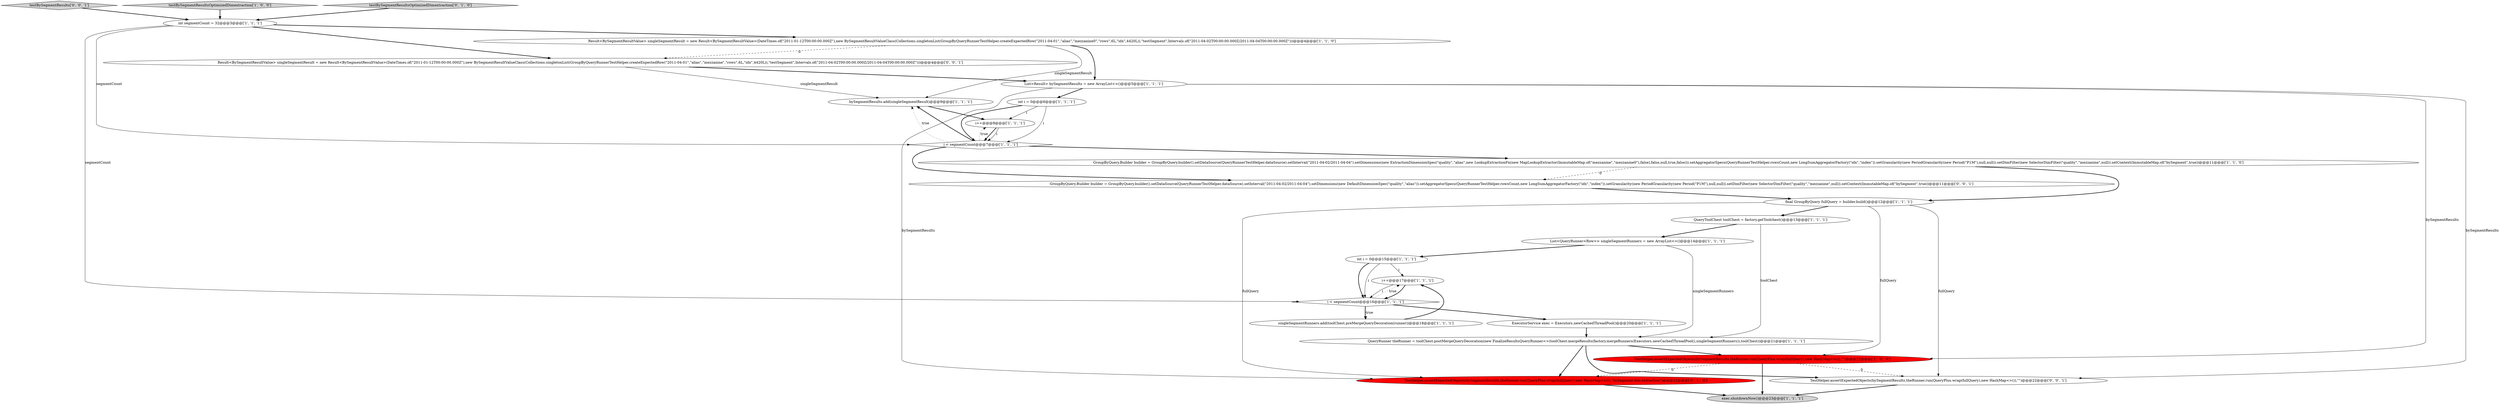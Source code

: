 digraph {
24 [style = filled, label = "testBySegmentResults['0', '0', '1']", fillcolor = lightgray, shape = diamond image = "AAA0AAABBB3BBB"];
25 [style = filled, label = "GroupByQuery.Builder builder = GroupByQuery.builder().setDataSource(QueryRunnerTestHelper.dataSource).setInterval(\"2011-04-02/2011-04-04\").setDimensions(new DefaultDimensionSpec(\"quality\",\"alias\")).setAggregatorSpecs(QueryRunnerTestHelper.rowsCount,new LongSumAggregatorFactory(\"idx\",\"index\")).setGranularity(new PeriodGranularity(new Period(\"P1M\"),null,null)).setDimFilter(new SelectorDimFilter(\"quality\",\"mezzanine\",null)).setContext(ImmutableMap.of(\"bySegment\",true))@@@11@@@['0', '0', '1']", fillcolor = white, shape = ellipse image = "AAA0AAABBB3BBB"];
13 [style = filled, label = "TestHelper.assertExpectedObjects(bySegmentResults,theRunner.run(QueryPlus.wrap(fullQuery),new HashMap<>()),\"\")@@@22@@@['1', '0', '0']", fillcolor = red, shape = ellipse image = "AAA1AAABBB1BBB"];
0 [style = filled, label = "testBySegmentResultsOptimizedDimextraction['1', '0', '0']", fillcolor = lightgray, shape = diamond image = "AAA0AAABBB1BBB"];
10 [style = filled, label = "bySegmentResults.add(singleSegmentResult)@@@9@@@['1', '1', '1']", fillcolor = white, shape = ellipse image = "AAA0AAABBB1BBB"];
11 [style = filled, label = "final GroupByQuery fullQuery = builder.build()@@@12@@@['1', '1', '1']", fillcolor = white, shape = ellipse image = "AAA0AAABBB1BBB"];
21 [style = filled, label = "TestHelper.assertExpectedObjects(bySegmentResults,theRunner.run(QueryPlus.wrap(fullQuery),new HashMap<>()),\"bySegment-dim-extraction\")@@@22@@@['0', '1', '0']", fillcolor = red, shape = ellipse image = "AAA1AAABBB2BBB"];
20 [style = filled, label = "testBySegmentResultsOptimizedDimextraction['0', '1', '0']", fillcolor = lightgray, shape = diamond image = "AAA0AAABBB2BBB"];
9 [style = filled, label = "List<Result> bySegmentResults = new ArrayList<>()@@@5@@@['1', '1', '1']", fillcolor = white, shape = ellipse image = "AAA0AAABBB1BBB"];
3 [style = filled, label = "List<QueryRunner<Row>> singleSegmentRunners = new ArrayList<>()@@@14@@@['1', '1', '1']", fillcolor = white, shape = ellipse image = "AAA0AAABBB1BBB"];
22 [style = filled, label = "TestHelper.assertExpectedObjects(bySegmentResults,theRunner.run(QueryPlus.wrap(fullQuery),new HashMap<>()),\"\")@@@22@@@['0', '0', '1']", fillcolor = white, shape = ellipse image = "AAA0AAABBB3BBB"];
8 [style = filled, label = "exec.shutdownNow()@@@23@@@['1', '1', '1']", fillcolor = lightgray, shape = ellipse image = "AAA0AAABBB1BBB"];
6 [style = filled, label = "ExecutorService exec = Executors.newCachedThreadPool()@@@20@@@['1', '1', '1']", fillcolor = white, shape = ellipse image = "AAA0AAABBB1BBB"];
23 [style = filled, label = "Result<BySegmentResultValue> singleSegmentResult = new Result<BySegmentResultValue>(DateTimes.of(\"2011-01-12T00:00:00.000Z\"),new BySegmentResultValueClass(Collections.singletonList(GroupByQueryRunnerTestHelper.createExpectedRow(\"2011-04-01\",\"alias\",\"mezzanine\",\"rows\",6L,\"idx\",4420L)),\"testSegment\",Intervals.of(\"2011-04-02T00:00:00.000Z/2011-04-04T00:00:00.000Z\")))@@@4@@@['0', '0', '1']", fillcolor = white, shape = ellipse image = "AAA0AAABBB3BBB"];
12 [style = filled, label = "int i = 0@@@15@@@['1', '1', '1']", fillcolor = white, shape = ellipse image = "AAA0AAABBB1BBB"];
5 [style = filled, label = "int segmentCount = 32@@@3@@@['1', '1', '1']", fillcolor = white, shape = ellipse image = "AAA0AAABBB1BBB"];
18 [style = filled, label = "i++@@@17@@@['1', '1', '1']", fillcolor = white, shape = ellipse image = "AAA0AAABBB1BBB"];
19 [style = filled, label = "int i = 0@@@6@@@['1', '1', '1']", fillcolor = white, shape = ellipse image = "AAA0AAABBB1BBB"];
2 [style = filled, label = "GroupByQuery.Builder builder = GroupByQuery.builder().setDataSource(QueryRunnerTestHelper.dataSource).setInterval(\"2011-04-02/2011-04-04\").setDimensions(new ExtractionDimensionSpec(\"quality\",\"alias\",new LookupExtractionFn(new MapLookupExtractor(ImmutableMap.of(\"mezzanine\",\"mezzanine0\"),false),false,null,true,false))).setAggregatorSpecs(QueryRunnerTestHelper.rowsCount,new LongSumAggregatorFactory(\"idx\",\"index\")).setGranularity(new PeriodGranularity(new Period(\"P1M\"),null,null)).setDimFilter(new SelectorDimFilter(\"quality\",\"mezzanine\",null)).setContext(ImmutableMap.of(\"bySegment\",true))@@@11@@@['1', '1', '0']", fillcolor = white, shape = ellipse image = "AAA0AAABBB1BBB"];
17 [style = filled, label = "QueryToolChest toolChest = factory.getToolchest()@@@13@@@['1', '1', '1']", fillcolor = white, shape = ellipse image = "AAA0AAABBB1BBB"];
15 [style = filled, label = "Result<BySegmentResultValue> singleSegmentResult = new Result<BySegmentResultValue>(DateTimes.of(\"2011-01-12T00:00:00.000Z\"),new BySegmentResultValueClass(Collections.singletonList(GroupByQueryRunnerTestHelper.createExpectedRow(\"2011-04-01\",\"alias\",\"mezzanine0\",\"rows\",6L,\"idx\",4420L)),\"testSegment\",Intervals.of(\"2011-04-02T00:00:00.000Z/2011-04-04T00:00:00.000Z\")))@@@4@@@['1', '1', '0']", fillcolor = white, shape = ellipse image = "AAA0AAABBB1BBB"];
7 [style = filled, label = "QueryRunner theRunner = toolChest.postMergeQueryDecoration(new FinalizeResultsQueryRunner<>(toolChest.mergeResults(factory.mergeRunners(Executors.newCachedThreadPool(),singleSegmentRunners)),toolChest))@@@21@@@['1', '1', '1']", fillcolor = white, shape = ellipse image = "AAA0AAABBB1BBB"];
4 [style = filled, label = "i < segmentCount@@@16@@@['1', '1', '1']", fillcolor = white, shape = diamond image = "AAA0AAABBB1BBB"];
14 [style = filled, label = "singleSegmentRunners.add(toolChest.preMergeQueryDecoration(runner))@@@18@@@['1', '1', '1']", fillcolor = white, shape = ellipse image = "AAA0AAABBB1BBB"];
16 [style = filled, label = "i++@@@8@@@['1', '1', '1']", fillcolor = white, shape = ellipse image = "AAA0AAABBB1BBB"];
1 [style = filled, label = "i < segmentCount@@@7@@@['1', '1', '1']", fillcolor = white, shape = diamond image = "AAA0AAABBB1BBB"];
7->13 [style = bold, label=""];
11->22 [style = solid, label="fullQuery"];
4->18 [style = dotted, label="true"];
4->14 [style = bold, label=""];
15->23 [style = dashed, label="0"];
1->10 [style = dotted, label="true"];
5->23 [style = bold, label=""];
5->1 [style = solid, label="segmentCount"];
4->6 [style = bold, label=""];
23->10 [style = solid, label="singleSegmentResult"];
21->8 [style = bold, label=""];
5->4 [style = solid, label="segmentCount"];
17->7 [style = solid, label="toolChest"];
5->15 [style = bold, label=""];
9->22 [style = solid, label="bySegmentResults"];
3->12 [style = bold, label=""];
4->14 [style = dotted, label="true"];
24->5 [style = bold, label=""];
11->21 [style = solid, label="fullQuery"];
20->5 [style = bold, label=""];
22->8 [style = bold, label=""];
7->22 [style = bold, label=""];
19->1 [style = bold, label=""];
19->1 [style = solid, label="i"];
3->7 [style = solid, label="singleSegmentRunners"];
19->16 [style = solid, label="i"];
13->21 [style = dashed, label="0"];
18->4 [style = bold, label=""];
10->16 [style = bold, label=""];
12->4 [style = bold, label=""];
16->1 [style = bold, label=""];
15->9 [style = bold, label=""];
25->11 [style = bold, label=""];
16->1 [style = solid, label="i"];
12->4 [style = solid, label="i"];
2->25 [style = dashed, label="0"];
17->3 [style = bold, label=""];
9->21 [style = solid, label="bySegmentResults"];
9->19 [style = bold, label=""];
7->21 [style = bold, label=""];
11->17 [style = bold, label=""];
11->13 [style = solid, label="fullQuery"];
14->18 [style = bold, label=""];
18->4 [style = solid, label="i"];
1->2 [style = bold, label=""];
1->16 [style = dotted, label="true"];
12->18 [style = solid, label="i"];
13->8 [style = bold, label=""];
6->7 [style = bold, label=""];
1->10 [style = bold, label=""];
23->9 [style = bold, label=""];
9->13 [style = solid, label="bySegmentResults"];
1->25 [style = bold, label=""];
13->22 [style = dashed, label="0"];
2->11 [style = bold, label=""];
15->10 [style = solid, label="singleSegmentResult"];
0->5 [style = bold, label=""];
}
